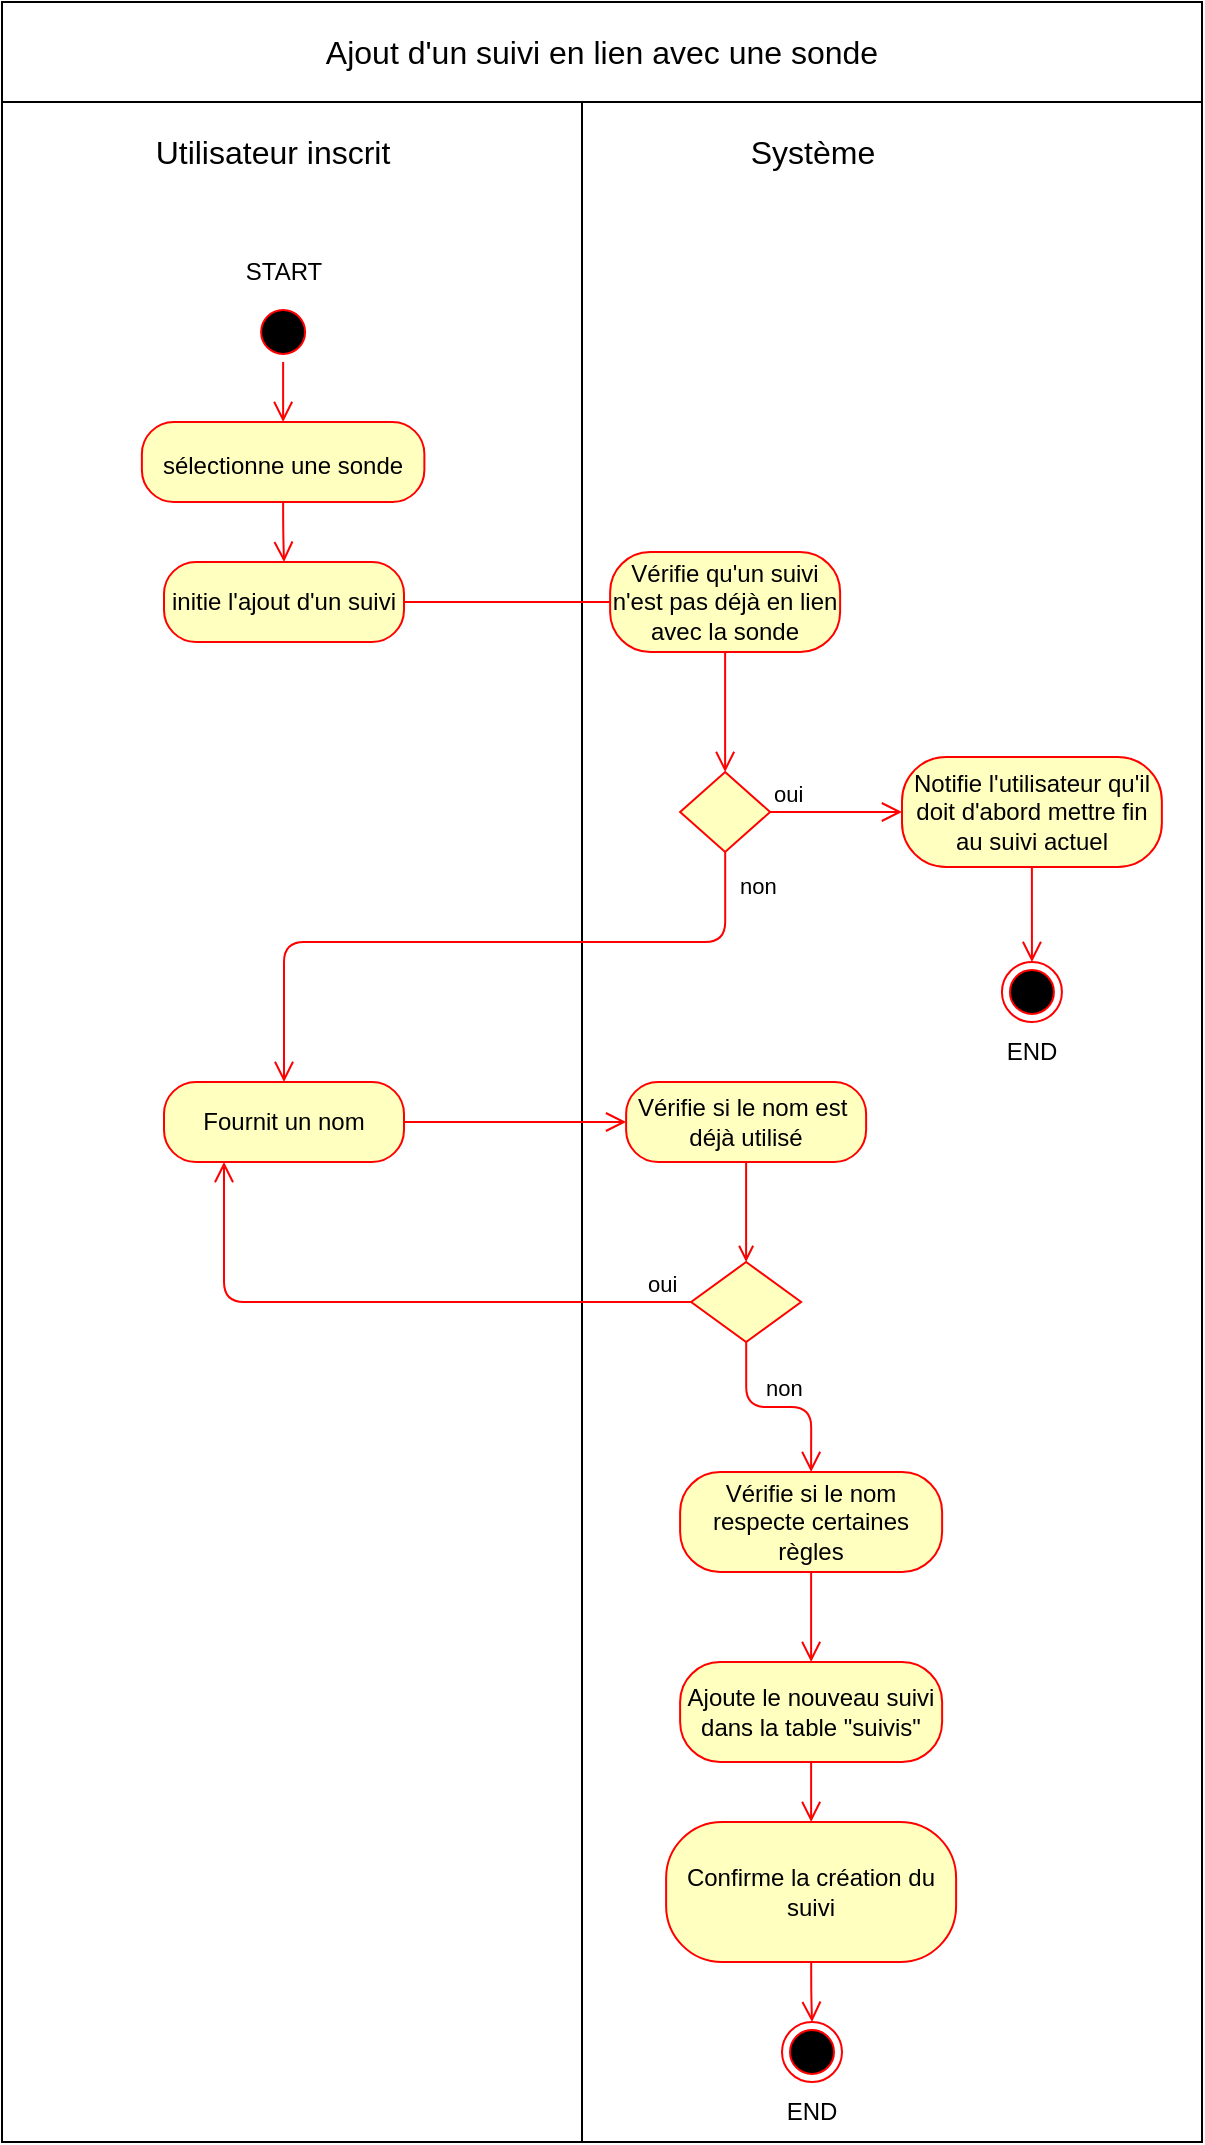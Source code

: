 <mxfile scale="1" border="20">
    <diagram id="AFgXOucx34r3HNnIfY57" name="Page-1">
        <mxGraphModel dx="1887" dy="769" grid="1" gridSize="10" guides="1" tooltips="1" connect="1" arrows="1" fold="1" page="1" pageScale="1" pageWidth="827" pageHeight="1169" background="#ffffff" math="0" shadow="0">
            <root>
                <mxCell id="0"/>
                <mxCell id="1" parent="0"/>
                <mxCell id="60" value="" style="rounded=0;whiteSpace=wrap;html=1;fontSize=12;" vertex="1" parent="1">
                    <mxGeometry x="-210" y="150" width="300" height="1020" as="geometry"/>
                </mxCell>
                <mxCell id="61" value="" style="rounded=0;whiteSpace=wrap;html=1;fontSize=12;" vertex="1" parent="1">
                    <mxGeometry x="80" y="110" width="310" height="1060" as="geometry"/>
                </mxCell>
                <mxCell id="2" value="Ajout d'un suivi en lien avec une sonde" style="rounded=0;whiteSpace=wrap;html=1;fontSize=16;" parent="1" vertex="1">
                    <mxGeometry x="-210" y="100" width="600" height="50" as="geometry"/>
                </mxCell>
                <mxCell id="5" value="Utilisateur inscrit" style="text;html=1;strokeColor=none;fillColor=none;align=center;verticalAlign=middle;whiteSpace=wrap;rounded=0;fontSize=16;" parent="1" vertex="1">
                    <mxGeometry x="-157.5" y="160" width="165" height="30" as="geometry"/>
                </mxCell>
                <mxCell id="6" value="Système" style="text;html=1;strokeColor=none;fillColor=none;align=center;verticalAlign=middle;whiteSpace=wrap;rounded=0;fontSize=16;" parent="1" vertex="1">
                    <mxGeometry x="112.5" y="160" width="165" height="30" as="geometry"/>
                </mxCell>
                <mxCell id="8" value="" style="ellipse;html=1;shape=startState;fillColor=#000000;strokeColor=#ff0000;fontSize=16;" parent="1" vertex="1">
                    <mxGeometry x="-84.44" y="250" width="30" height="30" as="geometry"/>
                </mxCell>
                <mxCell id="9" value="" style="edgeStyle=orthogonalEdgeStyle;html=1;verticalAlign=bottom;endArrow=open;endSize=8;strokeColor=#ff0000;fontSize=16;entryX=0.5;entryY=0;entryDx=0;entryDy=0;" parent="1" source="8" target="10" edge="1">
                    <mxGeometry relative="1" as="geometry">
                        <mxPoint x="-69.44" y="300" as="targetPoint"/>
                    </mxGeometry>
                </mxCell>
                <mxCell id="10" value="&lt;font style=&quot;font-size: 12px;&quot;&gt;sélectionne une sonde&lt;/font&gt;" style="rounded=1;whiteSpace=wrap;html=1;arcSize=40;fontColor=#000000;fillColor=#ffffc0;strokeColor=#ff0000;fontSize=16;" parent="1" vertex="1">
                    <mxGeometry x="-140.06" y="310" width="141.25" height="40" as="geometry"/>
                </mxCell>
                <mxCell id="11" value="" style="edgeStyle=orthogonalEdgeStyle;html=1;verticalAlign=bottom;endArrow=open;endSize=8;strokeColor=#ff0000;fontSize=16;exitX=0.5;exitY=1;exitDx=0;exitDy=0;entryX=0.5;entryY=0;entryDx=0;entryDy=0;" parent="1" source="10" target="49" edge="1">
                    <mxGeometry relative="1" as="geometry">
                        <mxPoint x="-70" y="380" as="targetPoint"/>
                        <mxPoint x="-79.96" y="470" as="sourcePoint"/>
                        <Array as="points"/>
                    </mxGeometry>
                </mxCell>
                <mxCell id="30" style="edgeStyle=orthogonalEdgeStyle;html=1;entryX=0.5;entryY=0;entryDx=0;entryDy=0;strokeColor=#f40101;fontSize=12;endArrow=open;endFill=0;" parent="1" source="21" edge="1" target="42">
                    <mxGeometry relative="1" as="geometry">
                        <mxPoint x="194.56" y="730" as="targetPoint"/>
                    </mxGeometry>
                </mxCell>
                <mxCell id="21" value="Vérifie si le nom est&amp;nbsp; déjà utilisé" style="rounded=1;whiteSpace=wrap;html=1;arcSize=40;fontColor=#000000;fillColor=#ffffc0;strokeColor=#ff0000;fontSize=12;" parent="1" vertex="1">
                    <mxGeometry x="102.06" y="640" width="120" height="40" as="geometry"/>
                </mxCell>
                <mxCell id="31" value="Vérifie si le nom respecte certaines règles" style="rounded=1;whiteSpace=wrap;html=1;arcSize=40;fontColor=#000000;fillColor=#ffffc0;strokeColor=#ff0000;fontSize=12;" parent="1" vertex="1">
                    <mxGeometry x="129.06" y="835" width="131" height="50" as="geometry"/>
                </mxCell>
                <mxCell id="32" value="" style="edgeStyle=orthogonalEdgeStyle;html=1;verticalAlign=bottom;endArrow=open;endSize=8;strokeColor=#ff0000;fontSize=12;entryX=0.5;entryY=0;entryDx=0;entryDy=0;" parent="1" source="31" target="33" edge="1">
                    <mxGeometry relative="1" as="geometry">
                        <mxPoint x="195" y="990" as="targetPoint"/>
                    </mxGeometry>
                </mxCell>
                <mxCell id="33" value="Ajoute le nouveau suivi dans la table &quot;suivis&quot;" style="rounded=1;whiteSpace=wrap;html=1;arcSize=40;fontColor=#000000;fillColor=#ffffc0;strokeColor=#ff0000;fontSize=12;" parent="1" vertex="1">
                    <mxGeometry x="129.06" y="930" width="131" height="50" as="geometry"/>
                </mxCell>
                <mxCell id="34" value="" style="edgeStyle=orthogonalEdgeStyle;html=1;verticalAlign=bottom;endArrow=open;endSize=8;strokeColor=#ff0000;fontSize=12;entryX=0.5;entryY=0;entryDx=0;entryDy=0;" parent="1" source="33" target="45" edge="1">
                    <mxGeometry relative="1" as="geometry">
                        <mxPoint x="195" y="1020" as="targetPoint"/>
                    </mxGeometry>
                </mxCell>
                <mxCell id="37" value="END" style="text;html=1;strokeColor=none;fillColor=none;align=center;verticalAlign=middle;whiteSpace=wrap;rounded=0;fontSize=12;" parent="1" vertex="1">
                    <mxGeometry x="165" y="1140" width="60" height="30" as="geometry"/>
                </mxCell>
                <mxCell id="38" value="START" style="text;html=1;strokeColor=none;fillColor=none;align=center;verticalAlign=middle;whiteSpace=wrap;rounded=0;fontSize=12;" parent="1" vertex="1">
                    <mxGeometry x="-99" y="220" width="60" height="30" as="geometry"/>
                </mxCell>
                <mxCell id="40" value="Fournit un nom" style="rounded=1;whiteSpace=wrap;html=1;arcSize=40;fontColor=#000000;fillColor=#ffffc0;strokeColor=#ff0000;" parent="1" vertex="1">
                    <mxGeometry x="-129" y="640" width="120" height="40" as="geometry"/>
                </mxCell>
                <mxCell id="41" value="" style="edgeStyle=orthogonalEdgeStyle;html=1;verticalAlign=bottom;endArrow=open;endSize=8;strokeColor=#ff0000;entryX=0;entryY=0.5;entryDx=0;entryDy=0;" parent="1" source="40" target="21" edge="1">
                    <mxGeometry relative="1" as="geometry">
                        <mxPoint x="130" y="660" as="targetPoint"/>
                    </mxGeometry>
                </mxCell>
                <mxCell id="42" value="" style="rhombus;whiteSpace=wrap;html=1;fillColor=#ffffc0;strokeColor=#ff0000;" parent="1" vertex="1">
                    <mxGeometry x="134.56" y="730" width="55" height="40" as="geometry"/>
                </mxCell>
                <mxCell id="43" value="oui" style="edgeStyle=orthogonalEdgeStyle;html=1;align=left;verticalAlign=bottom;endArrow=open;endSize=8;strokeColor=#ff0000;entryX=0.25;entryY=1;entryDx=0;entryDy=0;" parent="1" source="42" target="40" edge="1">
                    <mxGeometry x="-0.846" relative="1" as="geometry">
                        <mxPoint x="335" y="750" as="targetPoint"/>
                        <mxPoint as="offset"/>
                    </mxGeometry>
                </mxCell>
                <mxCell id="44" value="non" style="edgeStyle=orthogonalEdgeStyle;html=1;align=left;verticalAlign=top;endArrow=open;endSize=8;strokeColor=#ff0000;entryX=0.5;entryY=0;entryDx=0;entryDy=0;" parent="1" source="42" target="31" edge="1">
                    <mxGeometry x="-0.794" y="8" relative="1" as="geometry">
                        <mxPoint x="195" y="830" as="targetPoint"/>
                        <mxPoint as="offset"/>
                    </mxGeometry>
                </mxCell>
                <mxCell id="45" value="Confirme la création du suivi" style="rounded=1;whiteSpace=wrap;html=1;arcSize=40;fontColor=#000000;fillColor=#ffffc0;strokeColor=#ff0000;" parent="1" vertex="1">
                    <mxGeometry x="122.06" y="1010" width="145" height="70" as="geometry"/>
                </mxCell>
                <mxCell id="47" value="" style="edgeStyle=orthogonalEdgeStyle;html=1;verticalAlign=bottom;endArrow=open;endSize=8;strokeColor=#ff0000;startArrow=none;startFill=0;endFill=0;" parent="1" source="45" target="7" edge="1">
                    <mxGeometry relative="1" as="geometry">
                        <mxPoint x="195" y="1220" as="targetPoint"/>
                        <mxPoint x="195" y="1170" as="sourcePoint"/>
                        <Array as="points"/>
                    </mxGeometry>
                </mxCell>
                <mxCell id="7" value="" style="ellipse;html=1;shape=endState;fillColor=#000000;strokeColor=#ff0000;fontSize=16;" parent="1" vertex="1">
                    <mxGeometry x="180" y="1110" width="30" height="30" as="geometry"/>
                </mxCell>
                <mxCell id="49" value="initie l'ajout d'un suivi" style="rounded=1;whiteSpace=wrap;html=1;arcSize=40;fontColor=#000000;fillColor=#ffffc0;strokeColor=#ff0000;" vertex="1" parent="1">
                    <mxGeometry x="-129" y="380" width="120" height="40" as="geometry"/>
                </mxCell>
                <mxCell id="50" value="" style="edgeStyle=orthogonalEdgeStyle;html=1;verticalAlign=bottom;endArrow=open;endSize=8;strokeColor=#ff0000;entryX=0.022;entryY=0.5;entryDx=0;entryDy=0;entryPerimeter=0;" edge="1" source="49" parent="1" target="51">
                    <mxGeometry relative="1" as="geometry">
                        <mxPoint x="-69" y="480" as="targetPoint"/>
                        <Array as="points">
                            <mxPoint x="100" y="400"/>
                            <mxPoint x="100" y="400"/>
                        </Array>
                    </mxGeometry>
                </mxCell>
                <mxCell id="51" value="Vérifie qu'un suivi n'est pas déjà en lien avec la sonde" style="rounded=1;whiteSpace=wrap;html=1;arcSize=40;fontColor=#000000;fillColor=#ffffc0;strokeColor=#ff0000;" vertex="1" parent="1">
                    <mxGeometry x="94.06" y="375" width="115" height="50" as="geometry"/>
                </mxCell>
                <mxCell id="52" value="" style="edgeStyle=orthogonalEdgeStyle;html=1;verticalAlign=bottom;endArrow=open;endSize=8;strokeColor=#ff0000;entryX=0.5;entryY=0;entryDx=0;entryDy=0;" edge="1" source="51" parent="1" target="53">
                    <mxGeometry relative="1" as="geometry">
                        <mxPoint x="195" y="480" as="targetPoint"/>
                    </mxGeometry>
                </mxCell>
                <mxCell id="53" value="" style="rhombus;whiteSpace=wrap;html=1;fillColor=#ffffc0;strokeColor=#ff0000;" vertex="1" parent="1">
                    <mxGeometry x="129.06" y="485" width="45" height="40" as="geometry"/>
                </mxCell>
                <mxCell id="54" value="oui" style="edgeStyle=orthogonalEdgeStyle;html=1;align=left;verticalAlign=bottom;endArrow=open;endSize=8;strokeColor=#ff0000;entryX=0;entryY=0.5;entryDx=0;entryDy=0;" edge="1" source="53" parent="1" target="56">
                    <mxGeometry x="-1" relative="1" as="geometry">
                        <mxPoint x="335" y="505" as="targetPoint"/>
                    </mxGeometry>
                </mxCell>
                <mxCell id="55" value="non" style="edgeStyle=orthogonalEdgeStyle;html=1;align=left;verticalAlign=top;endArrow=open;endSize=8;strokeColor=#ff0000;entryX=0.5;entryY=0;entryDx=0;entryDy=0;" edge="1" source="53" parent="1" target="40">
                    <mxGeometry x="-0.973" y="5" relative="1" as="geometry">
                        <mxPoint x="195" y="585" as="targetPoint"/>
                        <Array as="points">
                            <mxPoint x="152" y="570"/>
                            <mxPoint x="-69" y="570"/>
                        </Array>
                        <mxPoint as="offset"/>
                    </mxGeometry>
                </mxCell>
                <mxCell id="56" value="Notifie l'utilisateur qu'il doit d'abord mettre fin au suivi actuel" style="rounded=1;whiteSpace=wrap;html=1;arcSize=40;fontColor=#000000;fillColor=#ffffc0;strokeColor=#ff0000;" vertex="1" parent="1">
                    <mxGeometry x="240" y="477.5" width="129.94" height="55" as="geometry"/>
                </mxCell>
                <mxCell id="57" value="" style="edgeStyle=orthogonalEdgeStyle;html=1;verticalAlign=bottom;endArrow=open;endSize=8;strokeColor=#ff0000;entryX=0.5;entryY=0;entryDx=0;entryDy=0;" edge="1" source="56" parent="1" target="59">
                    <mxGeometry relative="1" as="geometry">
                        <mxPoint x="304.94" y="570" as="targetPoint"/>
                    </mxGeometry>
                </mxCell>
                <mxCell id="58" value="END" style="text;html=1;strokeColor=none;fillColor=none;align=center;verticalAlign=middle;whiteSpace=wrap;rounded=0;fontSize=12;" vertex="1" parent="1">
                    <mxGeometry x="274.97" y="610" width="60" height="30" as="geometry"/>
                </mxCell>
                <mxCell id="59" value="" style="ellipse;html=1;shape=endState;fillColor=#000000;strokeColor=#ff0000;fontSize=16;" vertex="1" parent="1">
                    <mxGeometry x="289.97" y="580" width="30" height="30" as="geometry"/>
                </mxCell>
            </root>
        </mxGraphModel>
    </diagram>
</mxfile>